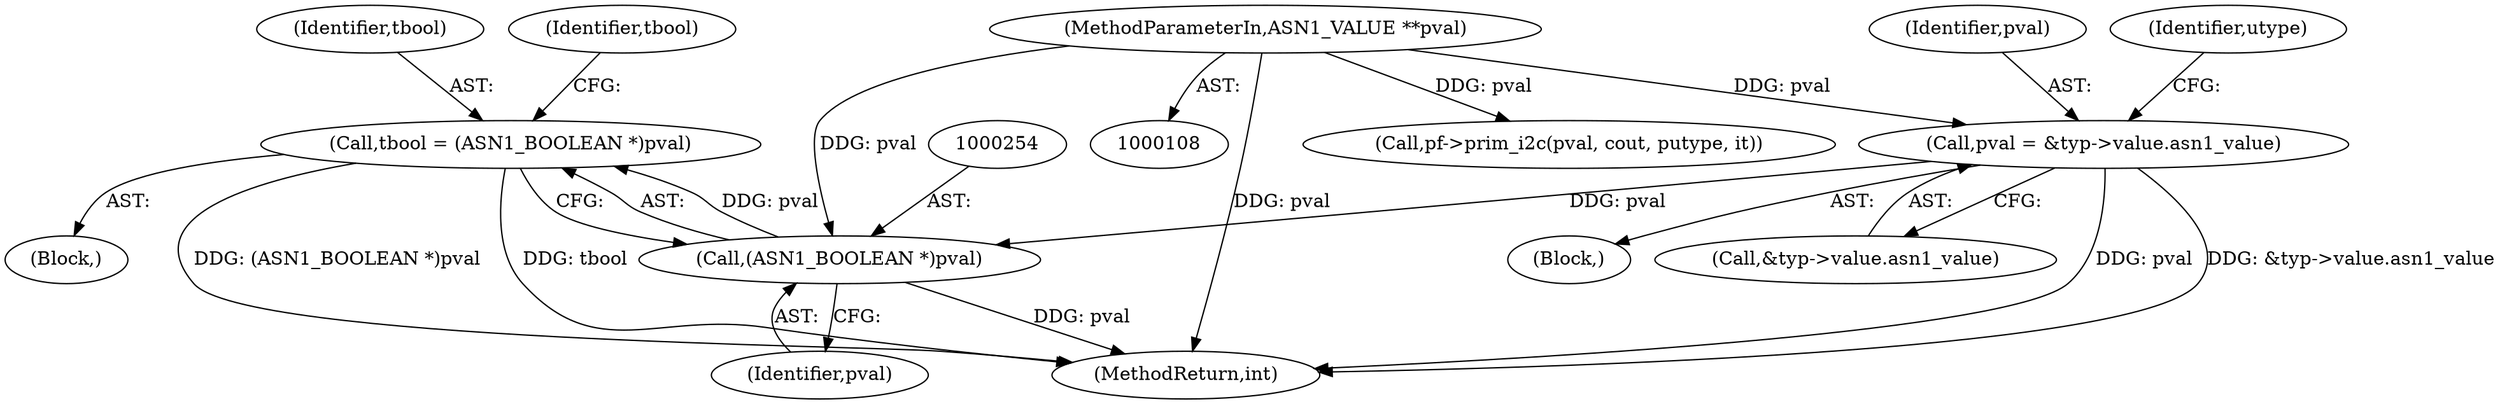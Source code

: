 digraph "0_openssl_f5da52e308a6aeea6d5f3df98c4da295d7e9cc27_1@pointer" {
"1000251" [label="(Call,tbool = (ASN1_BOOLEAN *)pval)"];
"1000253" [label="(Call,(ASN1_BOOLEAN *)pval)"];
"1000208" [label="(Call,pval = &typ->value.asn1_value)"];
"1000109" [label="(MethodParameterIn,ASN1_VALUE **pval)"];
"1000253" [label="(Call,(ASN1_BOOLEAN *)pval)"];
"1000137" [label="(Call,pf->prim_i2c(pval, cout, putype, it))"];
"1000191" [label="(Block,)"];
"1000410" [label="(MethodReturn,int)"];
"1000252" [label="(Identifier,tbool)"];
"1000251" [label="(Call,tbool = (ASN1_BOOLEAN *)pval)"];
"1000255" [label="(Identifier,pval)"];
"1000208" [label="(Call,pval = &typ->value.asn1_value)"];
"1000223" [label="(Block,)"];
"1000259" [label="(Identifier,tbool)"];
"1000109" [label="(MethodParameterIn,ASN1_VALUE **pval)"];
"1000209" [label="(Identifier,pval)"];
"1000210" [label="(Call,&typ->value.asn1_value)"];
"1000222" [label="(Identifier,utype)"];
"1000251" -> "1000223"  [label="AST: "];
"1000251" -> "1000253"  [label="CFG: "];
"1000252" -> "1000251"  [label="AST: "];
"1000253" -> "1000251"  [label="AST: "];
"1000259" -> "1000251"  [label="CFG: "];
"1000251" -> "1000410"  [label="DDG: (ASN1_BOOLEAN *)pval"];
"1000251" -> "1000410"  [label="DDG: tbool"];
"1000253" -> "1000251"  [label="DDG: pval"];
"1000253" -> "1000255"  [label="CFG: "];
"1000254" -> "1000253"  [label="AST: "];
"1000255" -> "1000253"  [label="AST: "];
"1000253" -> "1000410"  [label="DDG: pval"];
"1000208" -> "1000253"  [label="DDG: pval"];
"1000109" -> "1000253"  [label="DDG: pval"];
"1000208" -> "1000191"  [label="AST: "];
"1000208" -> "1000210"  [label="CFG: "];
"1000209" -> "1000208"  [label="AST: "];
"1000210" -> "1000208"  [label="AST: "];
"1000222" -> "1000208"  [label="CFG: "];
"1000208" -> "1000410"  [label="DDG: pval"];
"1000208" -> "1000410"  [label="DDG: &typ->value.asn1_value"];
"1000109" -> "1000208"  [label="DDG: pval"];
"1000109" -> "1000108"  [label="AST: "];
"1000109" -> "1000410"  [label="DDG: pval"];
"1000109" -> "1000137"  [label="DDG: pval"];
}
